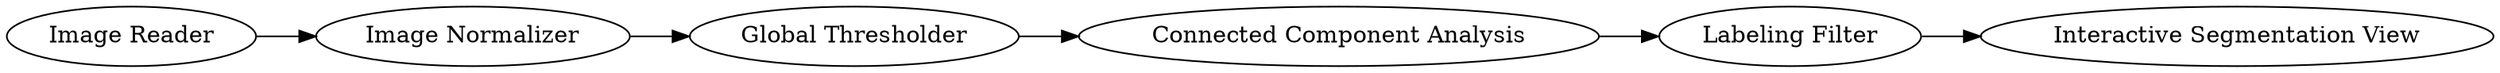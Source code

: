 digraph {
	7 -> 8
	1 -> 4
	8 -> 10
	6 -> 7
	4 -> 6
	1 [label="Image Reader"]
	7 [label="Connected Component Analysis"]
	4 [label="Image Normalizer"]
	8 [label="Labeling Filter"]
	6 [label="Global Thresholder"]
	10 [label="Interactive Segmentation View"]
	rankdir=LR
}
